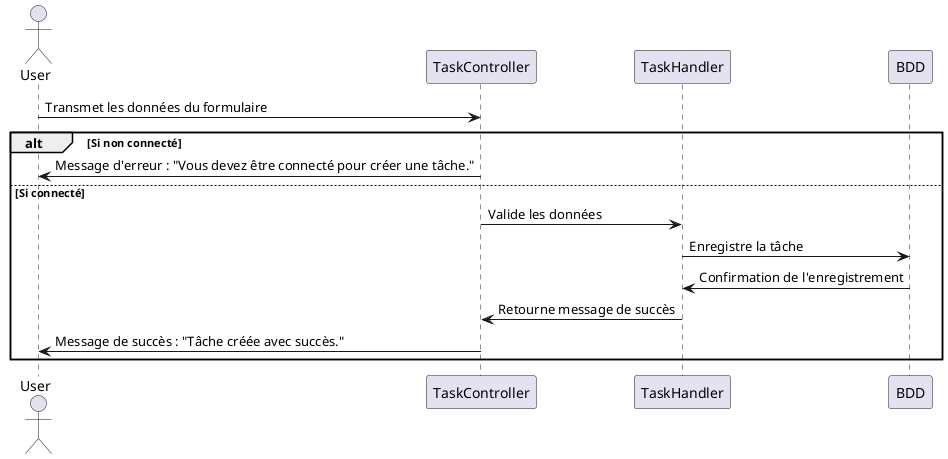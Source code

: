 @startuml

actor User
participant TaskController
participant TaskHandler
participant BDD

User -> TaskController : Transmet les données du formulaire

alt Si non connecté
    TaskController -> User : Message d'erreur : "Vous devez être connecté pour créer une tâche."
else Si connecté
    TaskController -> TaskHandler : Valide les données
    TaskHandler -> BDD : Enregistre la tâche
    BDD -> TaskHandler : Confirmation de l'enregistrement
    TaskHandler -> TaskController : Retourne message de succès
    TaskController -> User : Message de succès : "Tâche créée avec succès."
end

@enduml
